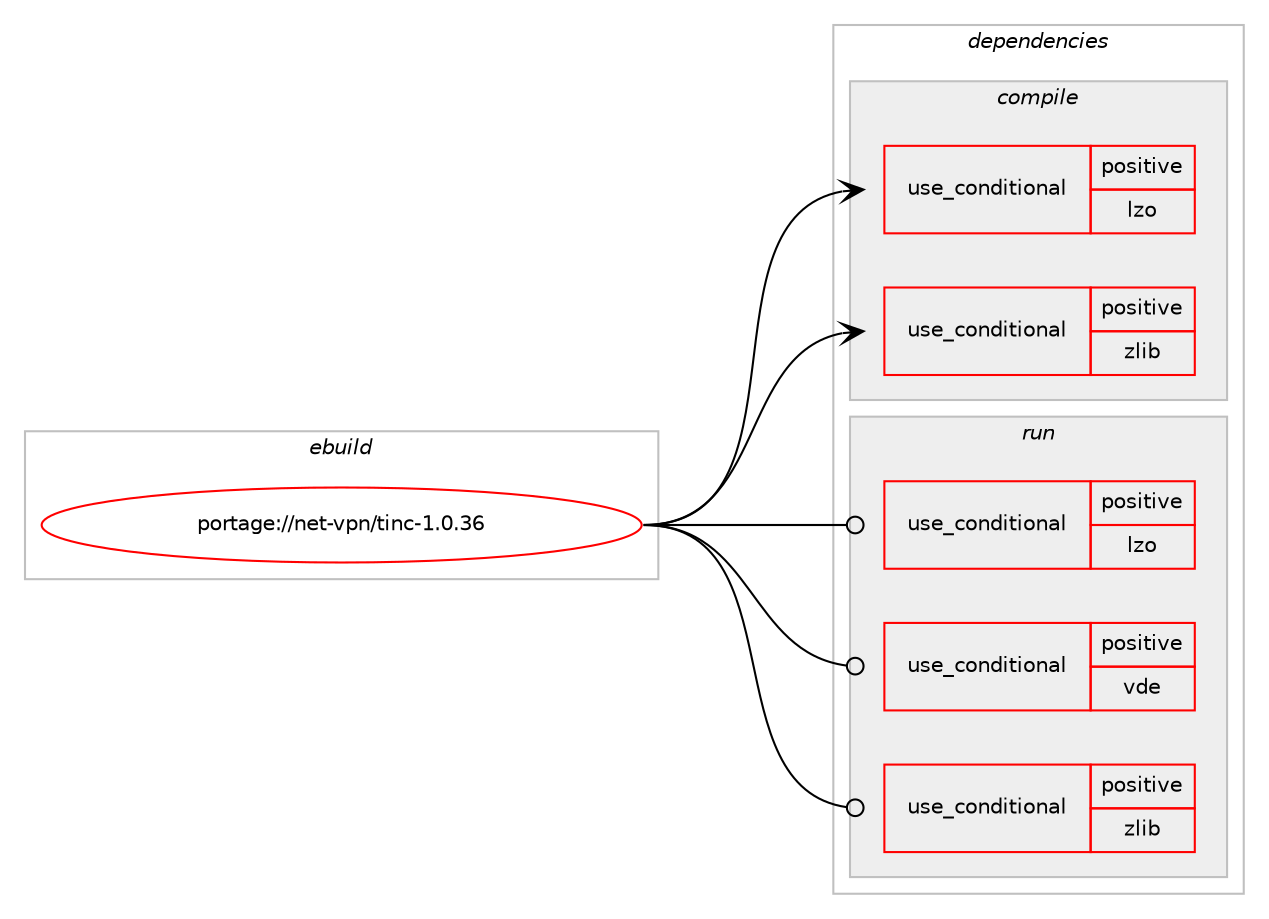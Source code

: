 digraph prolog {

# *************
# Graph options
# *************

newrank=true;
concentrate=true;
compound=true;
graph [rankdir=LR,fontname=Helvetica,fontsize=10,ranksep=1.5];#, ranksep=2.5, nodesep=0.2];
edge  [arrowhead=vee];
node  [fontname=Helvetica,fontsize=10];

# **********
# The ebuild
# **********

subgraph cluster_leftcol {
color=gray;
rank=same;
label=<<i>ebuild</i>>;
id [label="portage://net-vpn/tinc-1.0.36", color=red, width=4, href="../net-vpn/tinc-1.0.36.svg"];
}

# ****************
# The dependencies
# ****************

subgraph cluster_midcol {
color=gray;
label=<<i>dependencies</i>>;
subgraph cluster_compile {
fillcolor="#eeeeee";
style=filled;
label=<<i>compile</i>>;
subgraph cond99915 {
dependency195771 [label=<<TABLE BORDER="0" CELLBORDER="1" CELLSPACING="0" CELLPADDING="4"><TR><TD ROWSPAN="3" CELLPADDING="10">use_conditional</TD></TR><TR><TD>positive</TD></TR><TR><TD>lzo</TD></TR></TABLE>>, shape=none, color=red];
# *** BEGIN UNKNOWN DEPENDENCY TYPE (TODO) ***
# dependency195771 -> package_dependency(portage://net-vpn/tinc-1.0.36,install,no,dev-libs,lzo,none,[,,],[slot(2)],[])
# *** END UNKNOWN DEPENDENCY TYPE (TODO) ***

}
id:e -> dependency195771:w [weight=20,style="solid",arrowhead="vee"];
subgraph cond99916 {
dependency195772 [label=<<TABLE BORDER="0" CELLBORDER="1" CELLSPACING="0" CELLPADDING="4"><TR><TD ROWSPAN="3" CELLPADDING="10">use_conditional</TD></TR><TR><TD>positive</TD></TR><TR><TD>zlib</TD></TR></TABLE>>, shape=none, color=red];
# *** BEGIN UNKNOWN DEPENDENCY TYPE (TODO) ***
# dependency195772 -> package_dependency(portage://net-vpn/tinc-1.0.36,install,no,sys-libs,zlib,none,[,,],[],[])
# *** END UNKNOWN DEPENDENCY TYPE (TODO) ***

}
id:e -> dependency195772:w [weight=20,style="solid",arrowhead="vee"];
# *** BEGIN UNKNOWN DEPENDENCY TYPE (TODO) ***
# id -> package_dependency(portage://net-vpn/tinc-1.0.36,install,no,dev-libs,openssl,none,[,,],[slot(0),equal],[])
# *** END UNKNOWN DEPENDENCY TYPE (TODO) ***

}
subgraph cluster_compileandrun {
fillcolor="#eeeeee";
style=filled;
label=<<i>compile and run</i>>;
}
subgraph cluster_run {
fillcolor="#eeeeee";
style=filled;
label=<<i>run</i>>;
subgraph cond99917 {
dependency195773 [label=<<TABLE BORDER="0" CELLBORDER="1" CELLSPACING="0" CELLPADDING="4"><TR><TD ROWSPAN="3" CELLPADDING="10">use_conditional</TD></TR><TR><TD>positive</TD></TR><TR><TD>lzo</TD></TR></TABLE>>, shape=none, color=red];
# *** BEGIN UNKNOWN DEPENDENCY TYPE (TODO) ***
# dependency195773 -> package_dependency(portage://net-vpn/tinc-1.0.36,run,no,dev-libs,lzo,none,[,,],[slot(2)],[])
# *** END UNKNOWN DEPENDENCY TYPE (TODO) ***

}
id:e -> dependency195773:w [weight=20,style="solid",arrowhead="odot"];
subgraph cond99918 {
dependency195774 [label=<<TABLE BORDER="0" CELLBORDER="1" CELLSPACING="0" CELLPADDING="4"><TR><TD ROWSPAN="3" CELLPADDING="10">use_conditional</TD></TR><TR><TD>positive</TD></TR><TR><TD>vde</TD></TR></TABLE>>, shape=none, color=red];
# *** BEGIN UNKNOWN DEPENDENCY TYPE (TODO) ***
# dependency195774 -> package_dependency(portage://net-vpn/tinc-1.0.36,run,no,net-misc,vde,none,[,,],[],[])
# *** END UNKNOWN DEPENDENCY TYPE (TODO) ***

}
id:e -> dependency195774:w [weight=20,style="solid",arrowhead="odot"];
subgraph cond99919 {
dependency195775 [label=<<TABLE BORDER="0" CELLBORDER="1" CELLSPACING="0" CELLPADDING="4"><TR><TD ROWSPAN="3" CELLPADDING="10">use_conditional</TD></TR><TR><TD>positive</TD></TR><TR><TD>zlib</TD></TR></TABLE>>, shape=none, color=red];
# *** BEGIN UNKNOWN DEPENDENCY TYPE (TODO) ***
# dependency195775 -> package_dependency(portage://net-vpn/tinc-1.0.36,run,no,sys-libs,zlib,none,[,,],[],[])
# *** END UNKNOWN DEPENDENCY TYPE (TODO) ***

}
id:e -> dependency195775:w [weight=20,style="solid",arrowhead="odot"];
# *** BEGIN UNKNOWN DEPENDENCY TYPE (TODO) ***
# id -> package_dependency(portage://net-vpn/tinc-1.0.36,run,no,dev-libs,openssl,none,[,,],[slot(0),equal],[])
# *** END UNKNOWN DEPENDENCY TYPE (TODO) ***

}
}

# **************
# The candidates
# **************

subgraph cluster_choices {
rank=same;
color=gray;
label=<<i>candidates</i>>;

}

}
